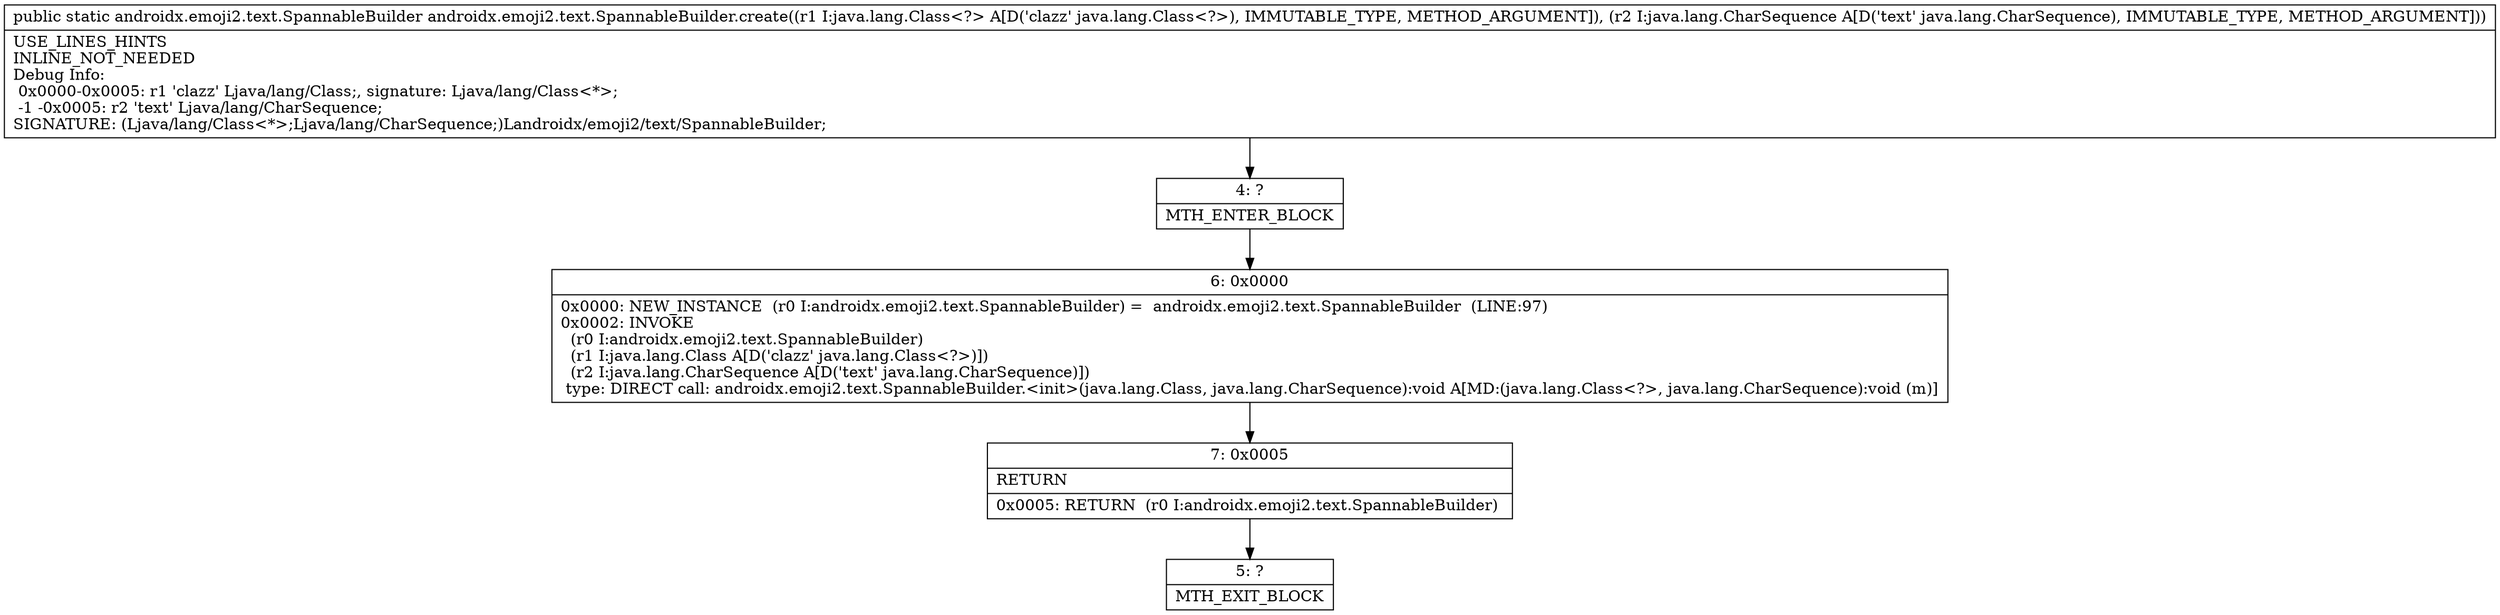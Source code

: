 digraph "CFG forandroidx.emoji2.text.SpannableBuilder.create(Ljava\/lang\/Class;Ljava\/lang\/CharSequence;)Landroidx\/emoji2\/text\/SpannableBuilder;" {
Node_4 [shape=record,label="{4\:\ ?|MTH_ENTER_BLOCK\l}"];
Node_6 [shape=record,label="{6\:\ 0x0000|0x0000: NEW_INSTANCE  (r0 I:androidx.emoji2.text.SpannableBuilder) =  androidx.emoji2.text.SpannableBuilder  (LINE:97)\l0x0002: INVOKE  \l  (r0 I:androidx.emoji2.text.SpannableBuilder)\l  (r1 I:java.lang.Class A[D('clazz' java.lang.Class\<?\>)])\l  (r2 I:java.lang.CharSequence A[D('text' java.lang.CharSequence)])\l type: DIRECT call: androidx.emoji2.text.SpannableBuilder.\<init\>(java.lang.Class, java.lang.CharSequence):void A[MD:(java.lang.Class\<?\>, java.lang.CharSequence):void (m)]\l}"];
Node_7 [shape=record,label="{7\:\ 0x0005|RETURN\l|0x0005: RETURN  (r0 I:androidx.emoji2.text.SpannableBuilder) \l}"];
Node_5 [shape=record,label="{5\:\ ?|MTH_EXIT_BLOCK\l}"];
MethodNode[shape=record,label="{public static androidx.emoji2.text.SpannableBuilder androidx.emoji2.text.SpannableBuilder.create((r1 I:java.lang.Class\<?\> A[D('clazz' java.lang.Class\<?\>), IMMUTABLE_TYPE, METHOD_ARGUMENT]), (r2 I:java.lang.CharSequence A[D('text' java.lang.CharSequence), IMMUTABLE_TYPE, METHOD_ARGUMENT]))  | USE_LINES_HINTS\lINLINE_NOT_NEEDED\lDebug Info:\l  0x0000\-0x0005: r1 'clazz' Ljava\/lang\/Class;, signature: Ljava\/lang\/Class\<*\>;\l  \-1 \-0x0005: r2 'text' Ljava\/lang\/CharSequence;\lSIGNATURE: (Ljava\/lang\/Class\<*\>;Ljava\/lang\/CharSequence;)Landroidx\/emoji2\/text\/SpannableBuilder;\l}"];
MethodNode -> Node_4;Node_4 -> Node_6;
Node_6 -> Node_7;
Node_7 -> Node_5;
}

